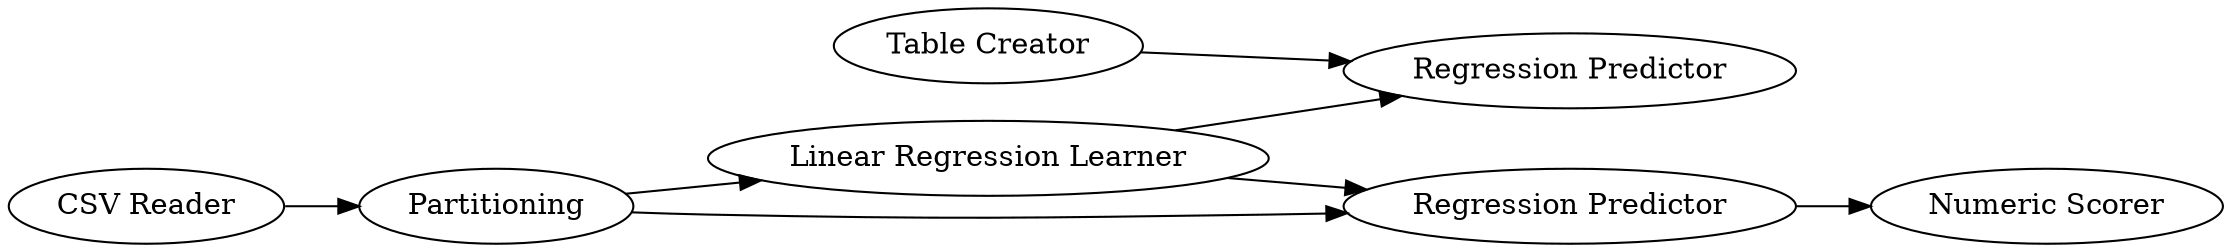 digraph {
	4 -> 5
	1 -> 2
	3 -> 4
	7 -> 6
	2 -> 3
	2 -> 4
	3 -> 6
	5 [label="Numeric Scorer"]
	1 [label="CSV Reader"]
	7 [label="Table Creator"]
	4 [label="Regression Predictor"]
	6 [label="Regression Predictor"]
	3 [label="Linear Regression Learner"]
	2 [label=Partitioning]
	rankdir=LR
}
